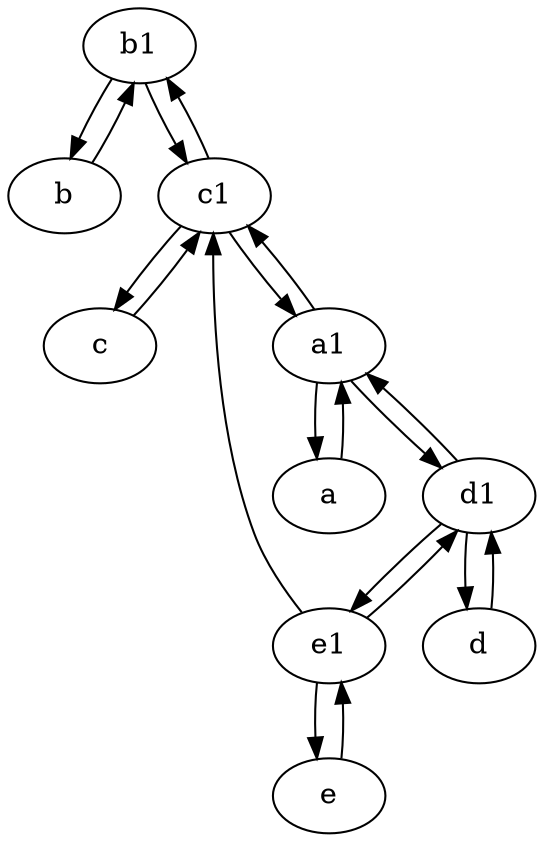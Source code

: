 digraph  {
	b1 [pos="45,20!"];
	d [pos="20,30!"];
	c [pos="20,10!"];
	e [pos="30,50!"];
	b [pos="50,20!"];
	e1 [pos="25,45!"];
	a [pos="40,10!"];
	d1 [pos="25,30!"];
	c1 [pos="30,15!"];
	a1 [pos="40,15!"];
	b -> b1;
	c -> c1;
	b1 -> c1;
	e1 -> e;
	c1 -> c;
	a -> a1;
	c1 -> a1;
	d1 -> a1;
	e1 -> c1;
	e1 -> d1;
	a1 -> d1;
	a1 -> a;
	e -> e1;
	d1 -> d;
	d -> d1;
	b1 -> b;
	c1 -> b1;
	d1 -> e1;
	a1 -> c1;

	}